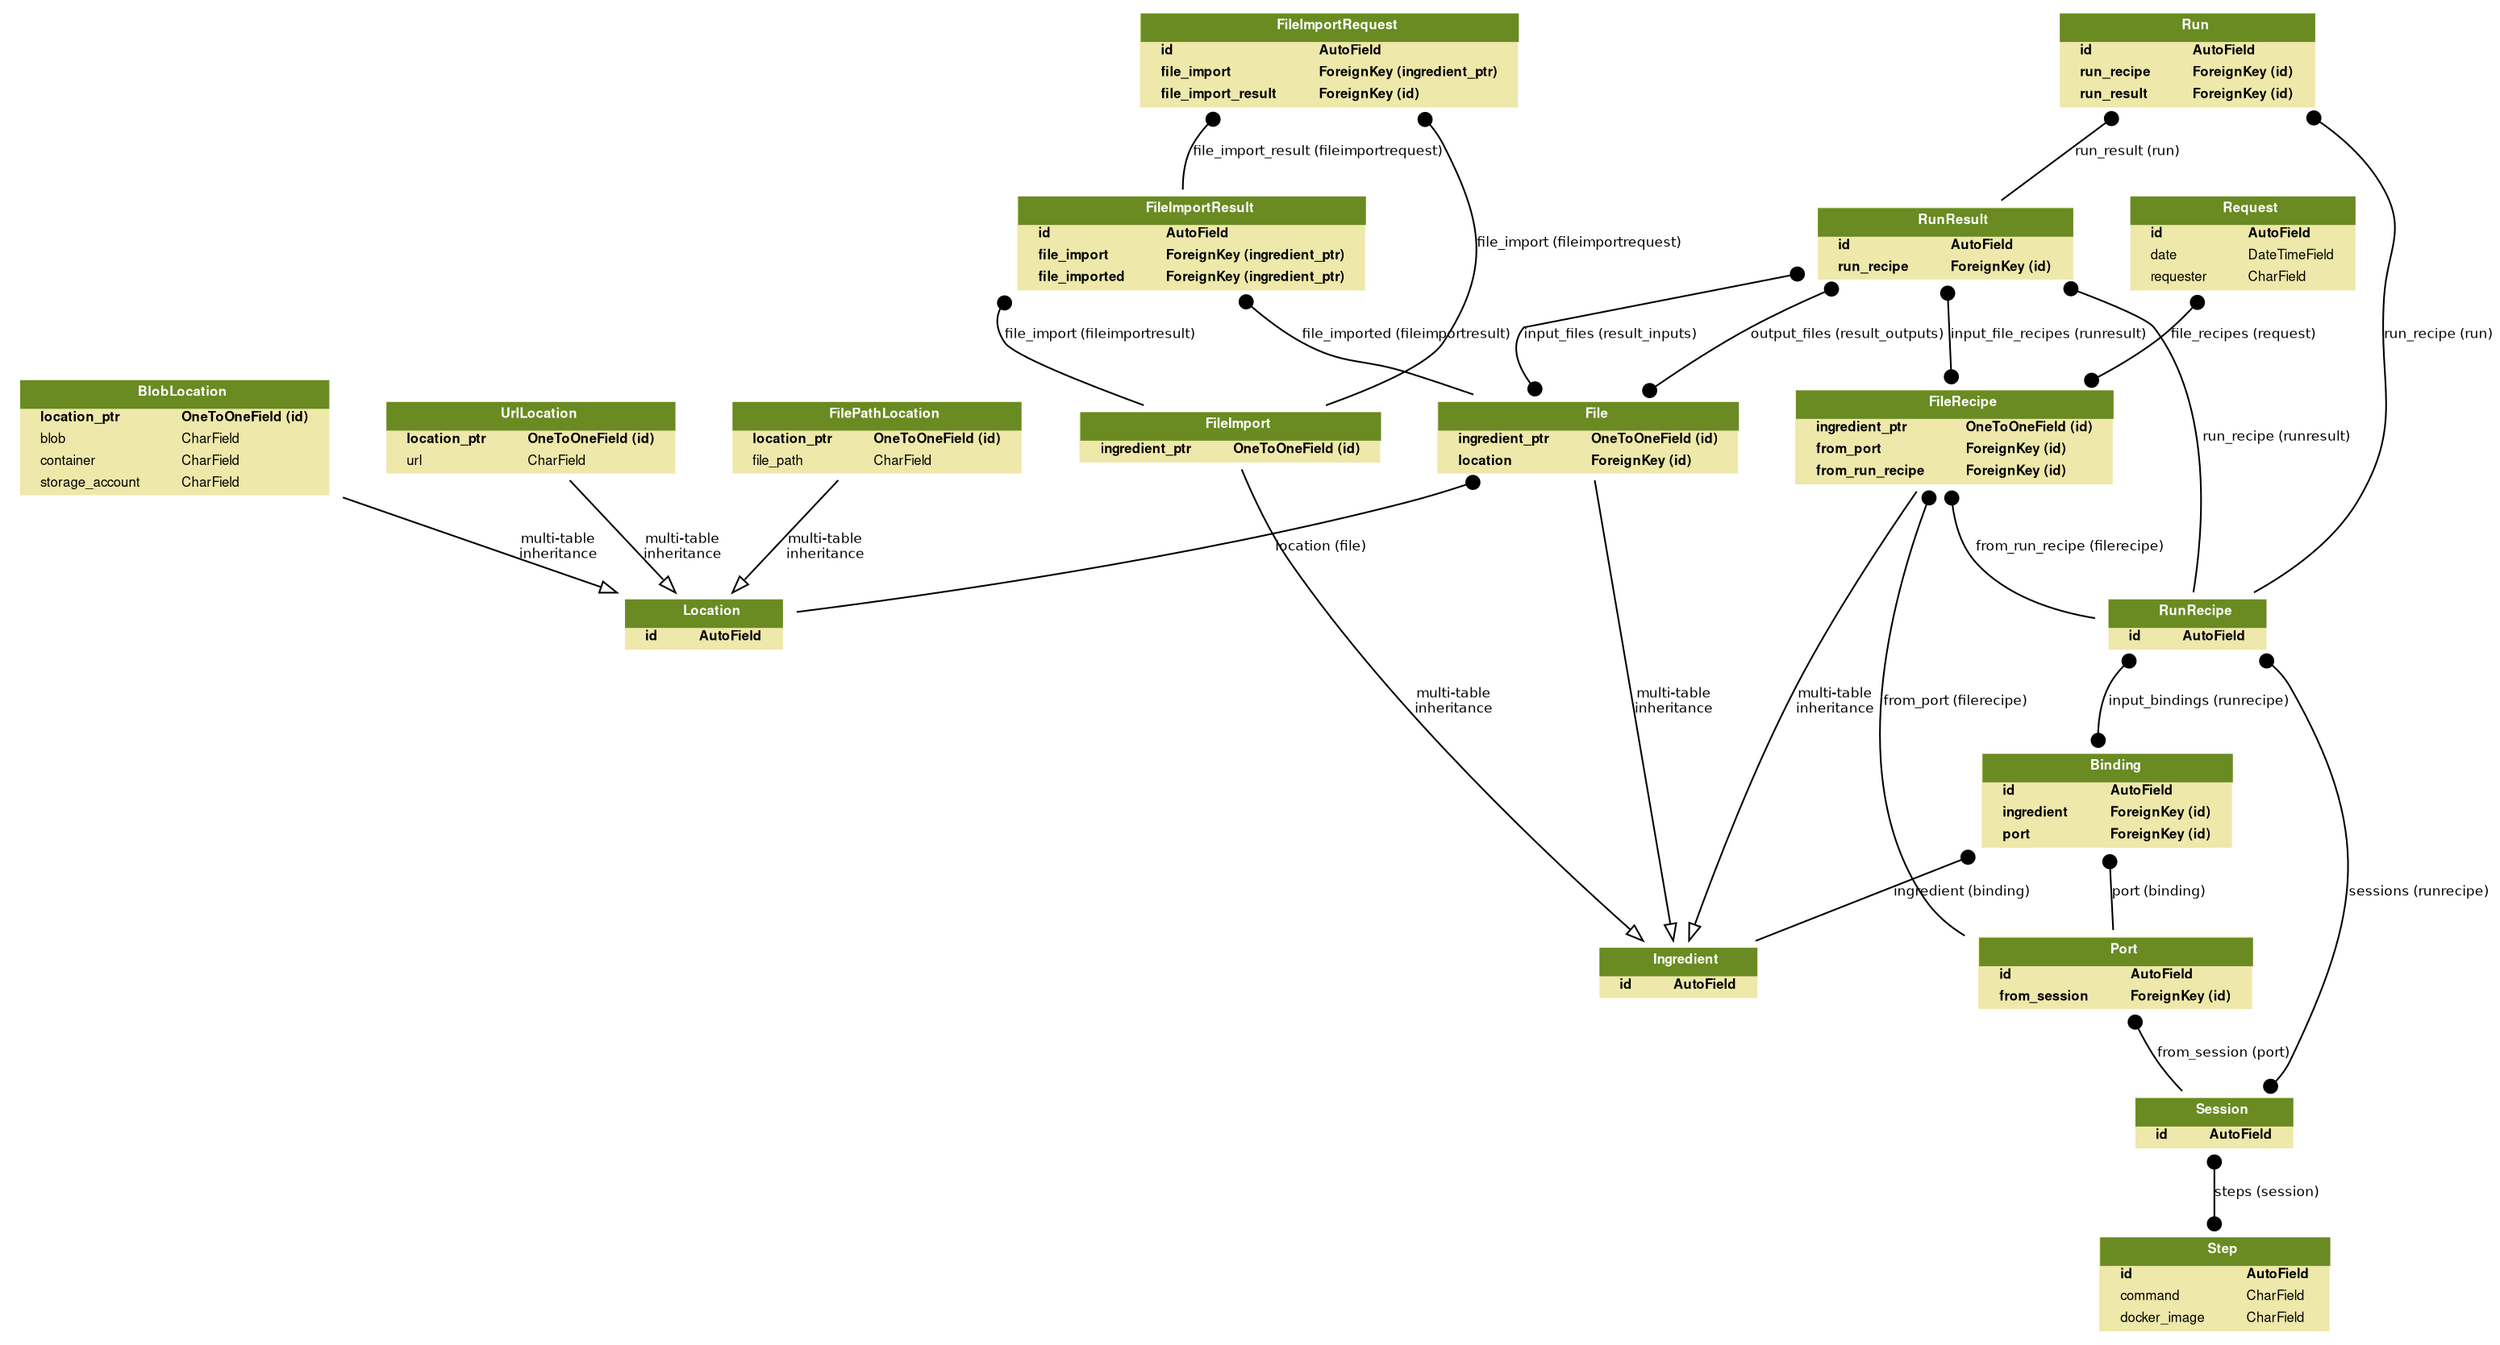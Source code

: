 digraph model_graph {
  // Dotfile by Django-Extensions graph_models
  // Created: 2015-05-15 22:21
  // Cli Options: recipes

  fontname = "Helvetica"
  fontsize = 8
  splines  = true

  node [
    fontname = "Helvetica"
    fontsize = 8
    shape = "plaintext"
  ]

  edge [
    fontname = "Helvetica"
    fontsize = 8
  ]

  // Labels


  apps_recipes_models_Ingredient [label=<
    <TABLE BGCOLOR="palegoldenrod" BORDER="0" CELLBORDER="0" CELLSPACING="0">
    <TR><TD COLSPAN="2" CELLPADDING="4" ALIGN="CENTER" BGCOLOR="olivedrab4">
    <FONT FACE="Helvetica Bold" COLOR="white">
    Ingredient
    </FONT></TD></TR>
  
    <TR><TD ALIGN="LEFT" BORDER="0">
    <FONT FACE="Helvetica Bold">id</FONT>
    </TD><TD ALIGN="LEFT">
    <FONT FACE="Helvetica Bold">AutoField</FONT>
    </TD></TR>
  
    </TABLE>
    >]

  apps_recipes_models_Location [label=<
    <TABLE BGCOLOR="palegoldenrod" BORDER="0" CELLBORDER="0" CELLSPACING="0">
    <TR><TD COLSPAN="2" CELLPADDING="4" ALIGN="CENTER" BGCOLOR="olivedrab4">
    <FONT FACE="Helvetica Bold" COLOR="white">
    Location
    </FONT></TD></TR>
  
    <TR><TD ALIGN="LEFT" BORDER="0">
    <FONT FACE="Helvetica Bold">id</FONT>
    </TD><TD ALIGN="LEFT">
    <FONT FACE="Helvetica Bold">AutoField</FONT>
    </TD></TR>
  
    </TABLE>
    >]

  apps_recipes_models_File [label=<
    <TABLE BGCOLOR="palegoldenrod" BORDER="0" CELLBORDER="0" CELLSPACING="0">
    <TR><TD COLSPAN="2" CELLPADDING="4" ALIGN="CENTER" BGCOLOR="olivedrab4">
    <FONT FACE="Helvetica Bold" COLOR="white">
    File
    </FONT></TD></TR>
  
    <TR><TD ALIGN="LEFT" BORDER="0">
    <FONT FACE="Helvetica Bold">ingredient_ptr</FONT>
    </TD><TD ALIGN="LEFT">
    <FONT FACE="Helvetica Bold">OneToOneField (id)</FONT>
    </TD></TR>
  
    <TR><TD ALIGN="LEFT" BORDER="0">
    <FONT FACE="Helvetica Bold">location</FONT>
    </TD><TD ALIGN="LEFT">
    <FONT FACE="Helvetica Bold">ForeignKey (id)</FONT>
    </TD></TR>
  
    </TABLE>
    >]

  apps_recipes_models_FileRecipe [label=<
    <TABLE BGCOLOR="palegoldenrod" BORDER="0" CELLBORDER="0" CELLSPACING="0">
    <TR><TD COLSPAN="2" CELLPADDING="4" ALIGN="CENTER" BGCOLOR="olivedrab4">
    <FONT FACE="Helvetica Bold" COLOR="white">
    FileRecipe
    </FONT></TD></TR>
  
    <TR><TD ALIGN="LEFT" BORDER="0">
    <FONT FACE="Helvetica Bold">ingredient_ptr</FONT>
    </TD><TD ALIGN="LEFT">
    <FONT FACE="Helvetica Bold">OneToOneField (id)</FONT>
    </TD></TR>
  
    <TR><TD ALIGN="LEFT" BORDER="0">
    <FONT FACE="Helvetica Bold">from_port</FONT>
    </TD><TD ALIGN="LEFT">
    <FONT FACE="Helvetica Bold">ForeignKey (id)</FONT>
    </TD></TR>
  
    <TR><TD ALIGN="LEFT" BORDER="0">
    <FONT FACE="Helvetica Bold">from_run_recipe</FONT>
    </TD><TD ALIGN="LEFT">
    <FONT FACE="Helvetica Bold">ForeignKey (id)</FONT>
    </TD></TR>
  
    </TABLE>
    >]

  apps_recipes_models_FileImport [label=<
    <TABLE BGCOLOR="palegoldenrod" BORDER="0" CELLBORDER="0" CELLSPACING="0">
    <TR><TD COLSPAN="2" CELLPADDING="4" ALIGN="CENTER" BGCOLOR="olivedrab4">
    <FONT FACE="Helvetica Bold" COLOR="white">
    FileImport
    </FONT></TD></TR>
  
    <TR><TD ALIGN="LEFT" BORDER="0">
    <FONT FACE="Helvetica Bold">ingredient_ptr</FONT>
    </TD><TD ALIGN="LEFT">
    <FONT FACE="Helvetica Bold">OneToOneField (id)</FONT>
    </TD></TR>
  
    </TABLE>
    >]

  apps_recipes_models_BlobLocation [label=<
    <TABLE BGCOLOR="palegoldenrod" BORDER="0" CELLBORDER="0" CELLSPACING="0">
    <TR><TD COLSPAN="2" CELLPADDING="4" ALIGN="CENTER" BGCOLOR="olivedrab4">
    <FONT FACE="Helvetica Bold" COLOR="white">
    BlobLocation
    </FONT></TD></TR>
  
    <TR><TD ALIGN="LEFT" BORDER="0">
    <FONT FACE="Helvetica Bold">location_ptr</FONT>
    </TD><TD ALIGN="LEFT">
    <FONT FACE="Helvetica Bold">OneToOneField (id)</FONT>
    </TD></TR>
  
    <TR><TD ALIGN="LEFT" BORDER="0">
    <FONT FACE="Helvetica ">blob</FONT>
    </TD><TD ALIGN="LEFT">
    <FONT FACE="Helvetica ">CharField</FONT>
    </TD></TR>
  
    <TR><TD ALIGN="LEFT" BORDER="0">
    <FONT FACE="Helvetica ">container</FONT>
    </TD><TD ALIGN="LEFT">
    <FONT FACE="Helvetica ">CharField</FONT>
    </TD></TR>
  
    <TR><TD ALIGN="LEFT" BORDER="0">
    <FONT FACE="Helvetica ">storage_account</FONT>
    </TD><TD ALIGN="LEFT">
    <FONT FACE="Helvetica ">CharField</FONT>
    </TD></TR>
  
    </TABLE>
    >]

  apps_recipes_models_UrlLocation [label=<
    <TABLE BGCOLOR="palegoldenrod" BORDER="0" CELLBORDER="0" CELLSPACING="0">
    <TR><TD COLSPAN="2" CELLPADDING="4" ALIGN="CENTER" BGCOLOR="olivedrab4">
    <FONT FACE="Helvetica Bold" COLOR="white">
    UrlLocation
    </FONT></TD></TR>
  
    <TR><TD ALIGN="LEFT" BORDER="0">
    <FONT FACE="Helvetica Bold">location_ptr</FONT>
    </TD><TD ALIGN="LEFT">
    <FONT FACE="Helvetica Bold">OneToOneField (id)</FONT>
    </TD></TR>
  
    <TR><TD ALIGN="LEFT" BORDER="0">
    <FONT FACE="Helvetica ">url</FONT>
    </TD><TD ALIGN="LEFT">
    <FONT FACE="Helvetica ">CharField</FONT>
    </TD></TR>
  
    </TABLE>
    >]

  apps_recipes_models_FilePathLocation [label=<
    <TABLE BGCOLOR="palegoldenrod" BORDER="0" CELLBORDER="0" CELLSPACING="0">
    <TR><TD COLSPAN="2" CELLPADDING="4" ALIGN="CENTER" BGCOLOR="olivedrab4">
    <FONT FACE="Helvetica Bold" COLOR="white">
    FilePathLocation
    </FONT></TD></TR>
  
    <TR><TD ALIGN="LEFT" BORDER="0">
    <FONT FACE="Helvetica Bold">location_ptr</FONT>
    </TD><TD ALIGN="LEFT">
    <FONT FACE="Helvetica Bold">OneToOneField (id)</FONT>
    </TD></TR>
  
    <TR><TD ALIGN="LEFT" BORDER="0">
    <FONT FACE="Helvetica ">file_path</FONT>
    </TD><TD ALIGN="LEFT">
    <FONT FACE="Helvetica ">CharField</FONT>
    </TD></TR>
  
    </TABLE>
    >]

  apps_recipes_models_Binding [label=<
    <TABLE BGCOLOR="palegoldenrod" BORDER="0" CELLBORDER="0" CELLSPACING="0">
    <TR><TD COLSPAN="2" CELLPADDING="4" ALIGN="CENTER" BGCOLOR="olivedrab4">
    <FONT FACE="Helvetica Bold" COLOR="white">
    Binding
    </FONT></TD></TR>
  
    <TR><TD ALIGN="LEFT" BORDER="0">
    <FONT FACE="Helvetica Bold">id</FONT>
    </TD><TD ALIGN="LEFT">
    <FONT FACE="Helvetica Bold">AutoField</FONT>
    </TD></TR>
  
    <TR><TD ALIGN="LEFT" BORDER="0">
    <FONT FACE="Helvetica Bold">ingredient</FONT>
    </TD><TD ALIGN="LEFT">
    <FONT FACE="Helvetica Bold">ForeignKey (id)</FONT>
    </TD></TR>
  
    <TR><TD ALIGN="LEFT" BORDER="0">
    <FONT FACE="Helvetica Bold">port</FONT>
    </TD><TD ALIGN="LEFT">
    <FONT FACE="Helvetica Bold">ForeignKey (id)</FONT>
    </TD></TR>
  
    </TABLE>
    >]

  apps_recipes_models_FileImportRequest [label=<
    <TABLE BGCOLOR="palegoldenrod" BORDER="0" CELLBORDER="0" CELLSPACING="0">
    <TR><TD COLSPAN="2" CELLPADDING="4" ALIGN="CENTER" BGCOLOR="olivedrab4">
    <FONT FACE="Helvetica Bold" COLOR="white">
    FileImportRequest
    </FONT></TD></TR>
  
    <TR><TD ALIGN="LEFT" BORDER="0">
    <FONT FACE="Helvetica Bold">id</FONT>
    </TD><TD ALIGN="LEFT">
    <FONT FACE="Helvetica Bold">AutoField</FONT>
    </TD></TR>
  
    <TR><TD ALIGN="LEFT" BORDER="0">
    <FONT FACE="Helvetica Bold">file_import</FONT>
    </TD><TD ALIGN="LEFT">
    <FONT FACE="Helvetica Bold">ForeignKey (ingredient_ptr)</FONT>
    </TD></TR>
  
    <TR><TD ALIGN="LEFT" BORDER="0">
    <FONT FACE="Helvetica Bold">file_import_result</FONT>
    </TD><TD ALIGN="LEFT">
    <FONT FACE="Helvetica Bold">ForeignKey (id)</FONT>
    </TD></TR>
  
    </TABLE>
    >]

  apps_recipes_models_FileImportResult [label=<
    <TABLE BGCOLOR="palegoldenrod" BORDER="0" CELLBORDER="0" CELLSPACING="0">
    <TR><TD COLSPAN="2" CELLPADDING="4" ALIGN="CENTER" BGCOLOR="olivedrab4">
    <FONT FACE="Helvetica Bold" COLOR="white">
    FileImportResult
    </FONT></TD></TR>
  
    <TR><TD ALIGN="LEFT" BORDER="0">
    <FONT FACE="Helvetica Bold">id</FONT>
    </TD><TD ALIGN="LEFT">
    <FONT FACE="Helvetica Bold">AutoField</FONT>
    </TD></TR>
  
    <TR><TD ALIGN="LEFT" BORDER="0">
    <FONT FACE="Helvetica Bold">file_import</FONT>
    </TD><TD ALIGN="LEFT">
    <FONT FACE="Helvetica Bold">ForeignKey (ingredient_ptr)</FONT>
    </TD></TR>
  
    <TR><TD ALIGN="LEFT" BORDER="0">
    <FONT FACE="Helvetica Bold">file_imported</FONT>
    </TD><TD ALIGN="LEFT">
    <FONT FACE="Helvetica Bold">ForeignKey (ingredient_ptr)</FONT>
    </TD></TR>
  
    </TABLE>
    >]

  apps_recipes_models_Port [label=<
    <TABLE BGCOLOR="palegoldenrod" BORDER="0" CELLBORDER="0" CELLSPACING="0">
    <TR><TD COLSPAN="2" CELLPADDING="4" ALIGN="CENTER" BGCOLOR="olivedrab4">
    <FONT FACE="Helvetica Bold" COLOR="white">
    Port
    </FONT></TD></TR>
  
    <TR><TD ALIGN="LEFT" BORDER="0">
    <FONT FACE="Helvetica Bold">id</FONT>
    </TD><TD ALIGN="LEFT">
    <FONT FACE="Helvetica Bold">AutoField</FONT>
    </TD></TR>
  
    <TR><TD ALIGN="LEFT" BORDER="0">
    <FONT FACE="Helvetica Bold">from_session</FONT>
    </TD><TD ALIGN="LEFT">
    <FONT FACE="Helvetica Bold">ForeignKey (id)</FONT>
    </TD></TR>
  
    </TABLE>
    >]

  apps_recipes_models_Request [label=<
    <TABLE BGCOLOR="palegoldenrod" BORDER="0" CELLBORDER="0" CELLSPACING="0">
    <TR><TD COLSPAN="2" CELLPADDING="4" ALIGN="CENTER" BGCOLOR="olivedrab4">
    <FONT FACE="Helvetica Bold" COLOR="white">
    Request
    </FONT></TD></TR>
  
    <TR><TD ALIGN="LEFT" BORDER="0">
    <FONT FACE="Helvetica Bold">id</FONT>
    </TD><TD ALIGN="LEFT">
    <FONT FACE="Helvetica Bold">AutoField</FONT>
    </TD></TR>
  
    <TR><TD ALIGN="LEFT" BORDER="0">
    <FONT FACE="Helvetica ">date</FONT>
    </TD><TD ALIGN="LEFT">
    <FONT FACE="Helvetica ">DateTimeField</FONT>
    </TD></TR>
  
    <TR><TD ALIGN="LEFT" BORDER="0">
    <FONT FACE="Helvetica ">requester</FONT>
    </TD><TD ALIGN="LEFT">
    <FONT FACE="Helvetica ">CharField</FONT>
    </TD></TR>
  
    </TABLE>
    >]

  apps_recipes_models_Run [label=<
    <TABLE BGCOLOR="palegoldenrod" BORDER="0" CELLBORDER="0" CELLSPACING="0">
    <TR><TD COLSPAN="2" CELLPADDING="4" ALIGN="CENTER" BGCOLOR="olivedrab4">
    <FONT FACE="Helvetica Bold" COLOR="white">
    Run
    </FONT></TD></TR>
  
    <TR><TD ALIGN="LEFT" BORDER="0">
    <FONT FACE="Helvetica Bold">id</FONT>
    </TD><TD ALIGN="LEFT">
    <FONT FACE="Helvetica Bold">AutoField</FONT>
    </TD></TR>
  
    <TR><TD ALIGN="LEFT" BORDER="0">
    <FONT FACE="Helvetica Bold">run_recipe</FONT>
    </TD><TD ALIGN="LEFT">
    <FONT FACE="Helvetica Bold">ForeignKey (id)</FONT>
    </TD></TR>
  
    <TR><TD ALIGN="LEFT" BORDER="0">
    <FONT FACE="Helvetica Bold">run_result</FONT>
    </TD><TD ALIGN="LEFT">
    <FONT FACE="Helvetica Bold">ForeignKey (id)</FONT>
    </TD></TR>
  
    </TABLE>
    >]

  apps_recipes_models_RunRecipe [label=<
    <TABLE BGCOLOR="palegoldenrod" BORDER="0" CELLBORDER="0" CELLSPACING="0">
    <TR><TD COLSPAN="2" CELLPADDING="4" ALIGN="CENTER" BGCOLOR="olivedrab4">
    <FONT FACE="Helvetica Bold" COLOR="white">
    RunRecipe
    </FONT></TD></TR>
  
    <TR><TD ALIGN="LEFT" BORDER="0">
    <FONT FACE="Helvetica Bold">id</FONT>
    </TD><TD ALIGN="LEFT">
    <FONT FACE="Helvetica Bold">AutoField</FONT>
    </TD></TR>
  
    </TABLE>
    >]

  apps_recipes_models_RunResult [label=<
    <TABLE BGCOLOR="palegoldenrod" BORDER="0" CELLBORDER="0" CELLSPACING="0">
    <TR><TD COLSPAN="2" CELLPADDING="4" ALIGN="CENTER" BGCOLOR="olivedrab4">
    <FONT FACE="Helvetica Bold" COLOR="white">
    RunResult
    </FONT></TD></TR>
  
    <TR><TD ALIGN="LEFT" BORDER="0">
    <FONT FACE="Helvetica Bold">id</FONT>
    </TD><TD ALIGN="LEFT">
    <FONT FACE="Helvetica Bold">AutoField</FONT>
    </TD></TR>
  
    <TR><TD ALIGN="LEFT" BORDER="0">
    <FONT FACE="Helvetica Bold">run_recipe</FONT>
    </TD><TD ALIGN="LEFT">
    <FONT FACE="Helvetica Bold">ForeignKey (id)</FONT>
    </TD></TR>
  
    </TABLE>
    >]

  apps_recipes_models_Session [label=<
    <TABLE BGCOLOR="palegoldenrod" BORDER="0" CELLBORDER="0" CELLSPACING="0">
    <TR><TD COLSPAN="2" CELLPADDING="4" ALIGN="CENTER" BGCOLOR="olivedrab4">
    <FONT FACE="Helvetica Bold" COLOR="white">
    Session
    </FONT></TD></TR>
  
    <TR><TD ALIGN="LEFT" BORDER="0">
    <FONT FACE="Helvetica Bold">id</FONT>
    </TD><TD ALIGN="LEFT">
    <FONT FACE="Helvetica Bold">AutoField</FONT>
    </TD></TR>
  
    </TABLE>
    >]

  apps_recipes_models_Step [label=<
    <TABLE BGCOLOR="palegoldenrod" BORDER="0" CELLBORDER="0" CELLSPACING="0">
    <TR><TD COLSPAN="2" CELLPADDING="4" ALIGN="CENTER" BGCOLOR="olivedrab4">
    <FONT FACE="Helvetica Bold" COLOR="white">
    Step
    </FONT></TD></TR>
  
    <TR><TD ALIGN="LEFT" BORDER="0">
    <FONT FACE="Helvetica Bold">id</FONT>
    </TD><TD ALIGN="LEFT">
    <FONT FACE="Helvetica Bold">AutoField</FONT>
    </TD></TR>
  
    <TR><TD ALIGN="LEFT" BORDER="0">
    <FONT FACE="Helvetica ">command</FONT>
    </TD><TD ALIGN="LEFT">
    <FONT FACE="Helvetica ">CharField</FONT>
    </TD></TR>
  
    <TR><TD ALIGN="LEFT" BORDER="0">
    <FONT FACE="Helvetica ">docker_image</FONT>
    </TD><TD ALIGN="LEFT">
    <FONT FACE="Helvetica ">CharField</FONT>
    </TD></TR>
  
    </TABLE>
    >]




  // Relations

  apps_recipes_models_File -> apps_recipes_models_Location
  [label="location (file)"] [arrowhead=none, arrowtail=dot, dir=both];

  apps_recipes_models_File -> apps_recipes_models_Ingredient
  [label="multi-table\ninheritance"] [arrowhead=empty, arrowtail=none, dir=both];

  apps_recipes_models_FileRecipe -> apps_recipes_models_RunRecipe
  [label="from_run_recipe (filerecipe)"] [arrowhead=none, arrowtail=dot, dir=both];

  apps_recipes_models_FileRecipe -> apps_recipes_models_Port
  [label="from_port (filerecipe)"] [arrowhead=none, arrowtail=dot, dir=both];

  apps_recipes_models_FileRecipe -> apps_recipes_models_Ingredient
  [label="multi-table\ninheritance"] [arrowhead=empty, arrowtail=none, dir=both];

  apps_recipes_models_FileImport -> apps_recipes_models_Ingredient
  [label="multi-table\ninheritance"] [arrowhead=empty, arrowtail=none, dir=both];

  apps_recipes_models_BlobLocation -> apps_recipes_models_Location
  [label="multi-table\ninheritance"] [arrowhead=empty, arrowtail=none, dir=both];

  apps_recipes_models_UrlLocation -> apps_recipes_models_Location
  [label="multi-table\ninheritance"] [arrowhead=empty, arrowtail=none, dir=both];

  apps_recipes_models_FilePathLocation -> apps_recipes_models_Location
  [label="multi-table\ninheritance"] [arrowhead=empty, arrowtail=none, dir=both];

  apps_recipes_models_Binding -> apps_recipes_models_Ingredient
  [label="ingredient (binding)"] [arrowhead=none, arrowtail=dot, dir=both];

  apps_recipes_models_Binding -> apps_recipes_models_Port
  [label="port (binding)"] [arrowhead=none, arrowtail=dot, dir=both];

  apps_recipes_models_FileImportRequest -> apps_recipes_models_FileImport
  [label="file_import (fileimportrequest)"] [arrowhead=none, arrowtail=dot, dir=both];

  apps_recipes_models_FileImportRequest -> apps_recipes_models_FileImportResult
  [label="file_import_result (fileimportrequest)"] [arrowhead=none, arrowtail=dot, dir=both];

  apps_recipes_models_FileImportResult -> apps_recipes_models_FileImport
  [label="file_import (fileimportresult)"] [arrowhead=none, arrowtail=dot, dir=both];

  apps_recipes_models_FileImportResult -> apps_recipes_models_File
  [label="file_imported (fileimportresult)"] [arrowhead=none, arrowtail=dot, dir=both];

  apps_recipes_models_Port -> apps_recipes_models_Session
  [label="from_session (port)"] [arrowhead=none, arrowtail=dot, dir=both];

  apps_recipes_models_Request -> apps_recipes_models_FileRecipe
  [label="file_recipes (request)"] [arrowhead=dot arrowtail=dot, dir=both];

  apps_recipes_models_Run -> apps_recipes_models_RunRecipe
  [label="run_recipe (run)"] [arrowhead=none, arrowtail=dot, dir=both];

  apps_recipes_models_Run -> apps_recipes_models_RunResult
  [label="run_result (run)"] [arrowhead=none, arrowtail=dot, dir=both];

  apps_recipes_models_RunRecipe -> apps_recipes_models_Session
  [label="sessions (runrecipe)"] [arrowhead=dot arrowtail=dot, dir=both];

  apps_recipes_models_RunRecipe -> apps_recipes_models_Binding
  [label="input_bindings (runrecipe)"] [arrowhead=dot arrowtail=dot, dir=both];

  apps_recipes_models_RunResult -> apps_recipes_models_RunRecipe
  [label="run_recipe (runresult)"] [arrowhead=none, arrowtail=dot, dir=both];

  apps_recipes_models_RunResult -> apps_recipes_models_FileRecipe
  [label="input_file_recipes (runresult)"] [arrowhead=dot arrowtail=dot, dir=both];

  apps_recipes_models_RunResult -> apps_recipes_models_File
  [label="input_files (result_inputs)"] [arrowhead=dot arrowtail=dot, dir=both];

  apps_recipes_models_RunResult -> apps_recipes_models_File
  [label="output_files (result_outputs)"] [arrowhead=dot arrowtail=dot, dir=both];

  apps_recipes_models_Session -> apps_recipes_models_Step
  [label="steps (session)"] [arrowhead=dot arrowtail=dot, dir=both];

}

